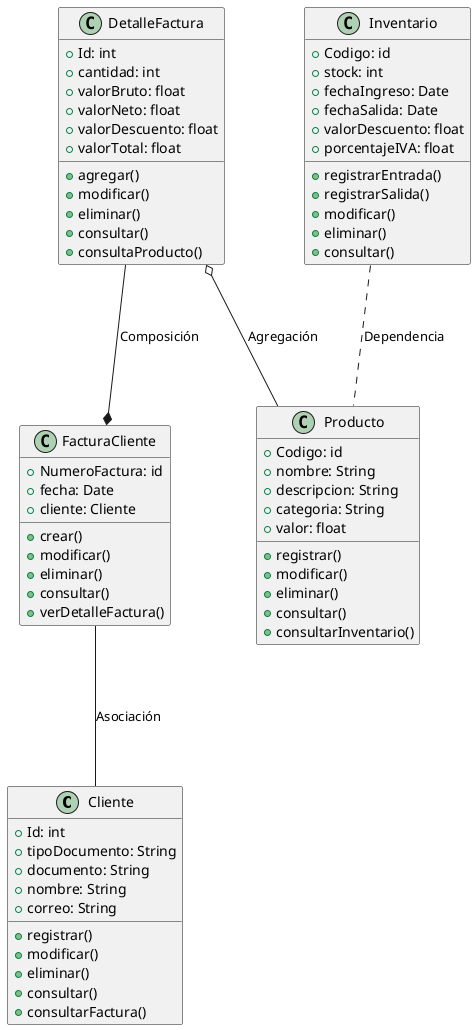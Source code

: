 @startuml Diagrama de Clases

class Cliente {
  +Id: int
  +tipoDocumento: String
  +documento: String
  +nombre: String
  +correo: String
  +registrar()
  +modificar()
  +eliminar()
  +consultar()
  +consultarFactura()
}

class FacturaCliente {
  +NumeroFactura: id
  +fecha: Date
  +cliente: Cliente
  +crear()
  +modificar()
  +eliminar()
  +consultar()
  +verDetalleFactura()
}

class DetalleFactura {
  +Id: int
  +cantidad: int
  +valorBruto: float
  +valorNeto: float
  +valorDescuento: float
  +valorTotal: float
  +agregar()
  +modificar()
  +eliminar()
  +consultar()
  +consultaProducto()
}

class Producto {
  +Codigo: id
  +nombre: String
  +descripcion: String
  +categoria: String
  +valor: float
  +registrar()
  +modificar()
  +eliminar()
  +consultar()
  +consultarInventario()
}

class Inventario {
  +Codigo: id
  +stock: int
  +fechaIngreso: Date
  +fechaSalida: Date
  +valorDescuento: float
  +porcentajeIVA: float
  +registrarEntrada()
  +registrarSalida()
  +modificar()
  +eliminar()
  +consultar()
}


DetalleFactura ---* FacturaCliente : Composición
DetalleFactura o--- Producto : Agregación
Inventario ... Producto : Dependencia
FacturaCliente --- Cliente : Asociación

@enduml
